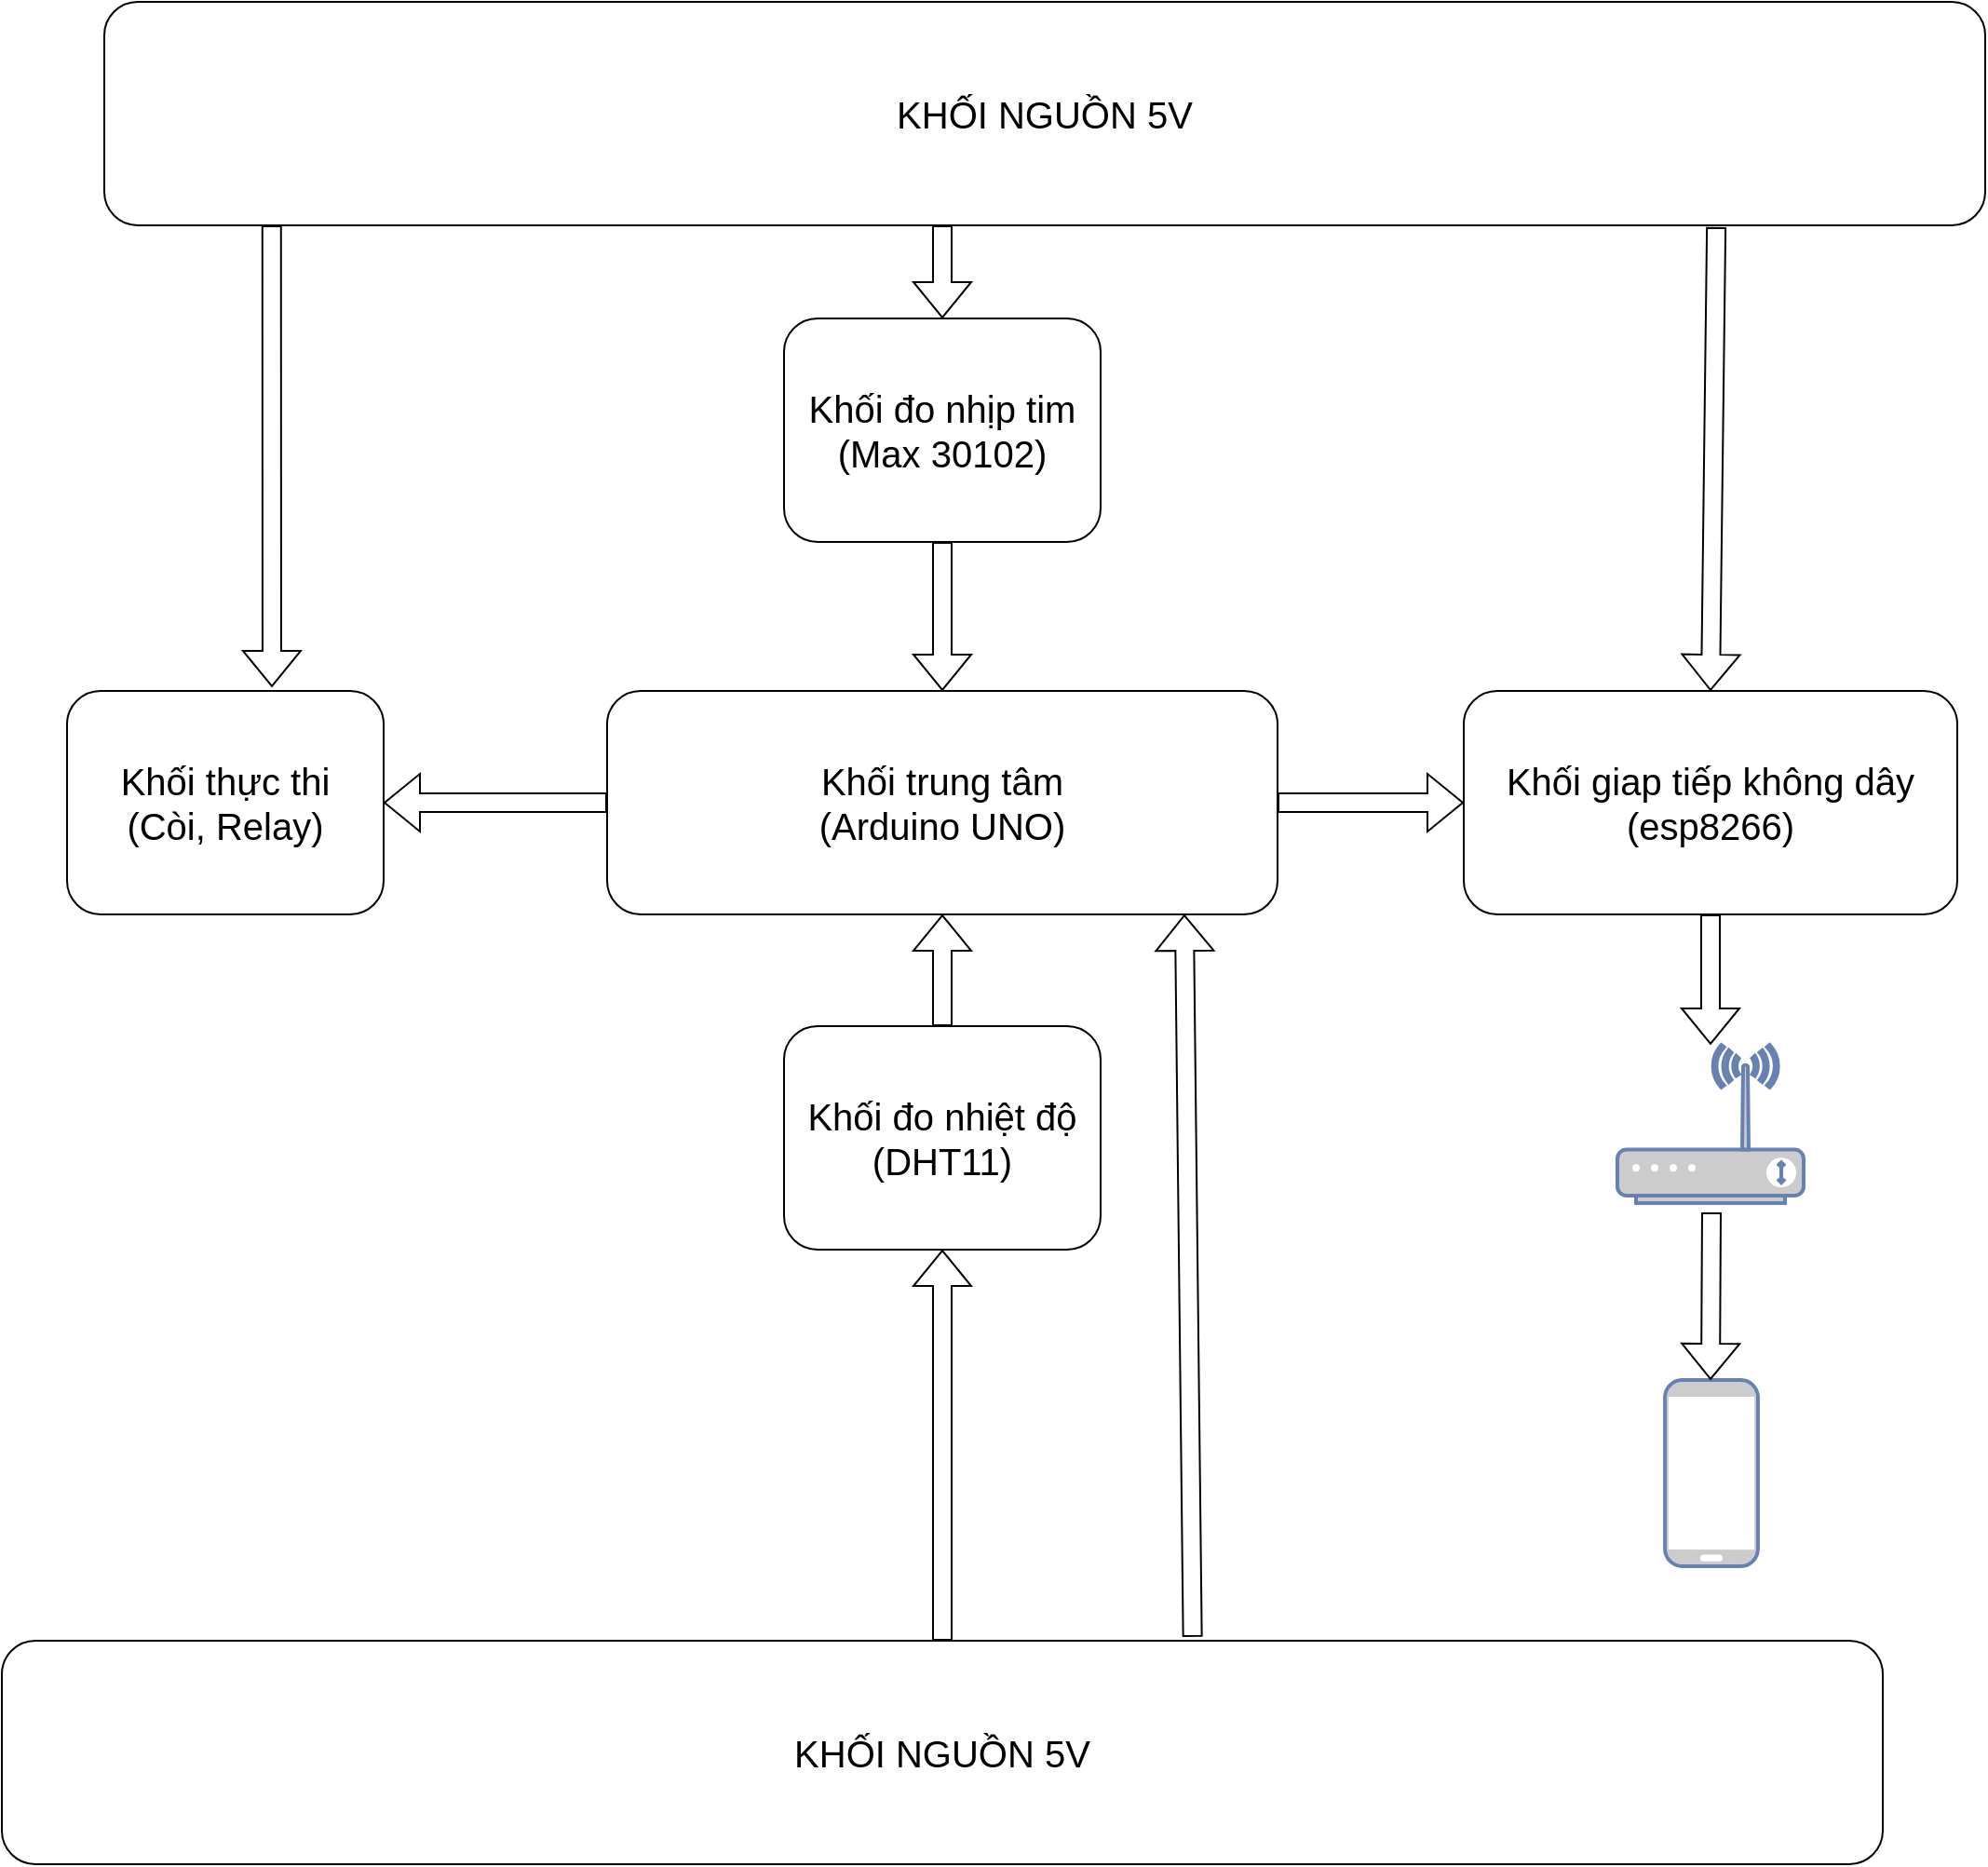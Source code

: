 <mxfile version="21.3.3" type="device">
  <diagram name="Trang-1" id="RzH4Nq__i0M74Seg8NDm">
    <mxGraphModel dx="1635" dy="825" grid="1" gridSize="10" guides="1" tooltips="1" connect="1" arrows="1" fold="1" page="1" pageScale="1" pageWidth="1169" pageHeight="1654" math="0" shadow="0">
      <root>
        <mxCell id="0" />
        <mxCell id="1" parent="0" />
        <mxCell id="XDWS3Vzy1eyrrVfX1meP-1" value="Khối trung tâm&lt;br style=&quot;font-size: 20px;&quot;&gt;(Arduino UNO)" style="rounded=1;whiteSpace=wrap;html=1;fontSize=20;" vertex="1" parent="1">
          <mxGeometry x="350" y="650" width="360" height="120" as="geometry" />
        </mxCell>
        <mxCell id="XDWS3Vzy1eyrrVfX1meP-2" value="Khối đo nhiệt độ&lt;br style=&quot;font-size: 20px;&quot;&gt;(DHT11)" style="rounded=1;whiteSpace=wrap;html=1;fontSize=20;" vertex="1" parent="1">
          <mxGeometry x="445" y="830" width="170" height="120" as="geometry" />
        </mxCell>
        <mxCell id="XDWS3Vzy1eyrrVfX1meP-3" value="Khối đo nhịp tim&lt;br&gt;(Max 30102)" style="rounded=1;whiteSpace=wrap;html=1;fontSize=20;" vertex="1" parent="1">
          <mxGeometry x="445" y="450" width="170" height="120" as="geometry" />
        </mxCell>
        <mxCell id="XDWS3Vzy1eyrrVfX1meP-4" value="" style="shape=flexArrow;endArrow=classic;html=1;rounded=0;exitX=0.5;exitY=1;exitDx=0;exitDy=0;entryX=0.5;entryY=0;entryDx=0;entryDy=0;" edge="1" parent="1" source="XDWS3Vzy1eyrrVfX1meP-3" target="XDWS3Vzy1eyrrVfX1meP-1">
          <mxGeometry width="50" height="50" relative="1" as="geometry">
            <mxPoint x="560" y="770" as="sourcePoint" />
            <mxPoint x="610" y="720" as="targetPoint" />
          </mxGeometry>
        </mxCell>
        <mxCell id="XDWS3Vzy1eyrrVfX1meP-5" value="" style="shape=flexArrow;endArrow=classic;html=1;rounded=0;exitX=0.5;exitY=0;exitDx=0;exitDy=0;entryX=0.5;entryY=1;entryDx=0;entryDy=0;" edge="1" parent="1" source="XDWS3Vzy1eyrrVfX1meP-2" target="XDWS3Vzy1eyrrVfX1meP-1">
          <mxGeometry width="50" height="50" relative="1" as="geometry">
            <mxPoint x="560" y="770" as="sourcePoint" />
            <mxPoint x="610" y="720" as="targetPoint" />
          </mxGeometry>
        </mxCell>
        <mxCell id="XDWS3Vzy1eyrrVfX1meP-7" value="Khối thực thi&lt;br&gt;(Còi, Relay)" style="rounded=1;whiteSpace=wrap;html=1;fontSize=20;" vertex="1" parent="1">
          <mxGeometry x="60" y="650" width="170" height="120" as="geometry" />
        </mxCell>
        <mxCell id="XDWS3Vzy1eyrrVfX1meP-8" value="" style="shape=flexArrow;endArrow=classic;html=1;rounded=0;exitX=0;exitY=0.5;exitDx=0;exitDy=0;entryX=1;entryY=0.5;entryDx=0;entryDy=0;" edge="1" parent="1" source="XDWS3Vzy1eyrrVfX1meP-1" target="XDWS3Vzy1eyrrVfX1meP-7">
          <mxGeometry width="50" height="50" relative="1" as="geometry">
            <mxPoint x="560" y="770" as="sourcePoint" />
            <mxPoint x="610" y="720" as="targetPoint" />
          </mxGeometry>
        </mxCell>
        <mxCell id="XDWS3Vzy1eyrrVfX1meP-10" value="Khối giap tiếp không dây&lt;br&gt;(esp8266)" style="rounded=1;whiteSpace=wrap;html=1;fontSize=20;" vertex="1" parent="1">
          <mxGeometry x="810" y="650" width="265" height="120" as="geometry" />
        </mxCell>
        <mxCell id="XDWS3Vzy1eyrrVfX1meP-11" value="" style="shape=flexArrow;endArrow=classic;html=1;rounded=0;exitX=1;exitY=0.5;exitDx=0;exitDy=0;entryX=0;entryY=0.5;entryDx=0;entryDy=0;" edge="1" parent="1" source="XDWS3Vzy1eyrrVfX1meP-1" target="XDWS3Vzy1eyrrVfX1meP-10">
          <mxGeometry width="50" height="50" relative="1" as="geometry">
            <mxPoint x="560" y="770" as="sourcePoint" />
            <mxPoint x="610" y="720" as="targetPoint" />
          </mxGeometry>
        </mxCell>
        <mxCell id="XDWS3Vzy1eyrrVfX1meP-12" value="" style="fontColor=#0066CC;verticalAlign=top;verticalLabelPosition=bottom;labelPosition=center;align=center;html=1;outlineConnect=0;fillColor=#CCCCCC;strokeColor=#6881B3;gradientColor=none;gradientDirection=north;strokeWidth=2;shape=mxgraph.networks.wireless_modem;" vertex="1" parent="1">
          <mxGeometry x="892.5" y="840" width="100" height="85" as="geometry" />
        </mxCell>
        <mxCell id="XDWS3Vzy1eyrrVfX1meP-13" value="" style="fontColor=#0066CC;verticalAlign=top;verticalLabelPosition=bottom;labelPosition=center;align=center;html=1;outlineConnect=0;fillColor=#CCCCCC;strokeColor=#6881B3;gradientColor=none;gradientDirection=north;strokeWidth=2;shape=mxgraph.networks.mobile;" vertex="1" parent="1">
          <mxGeometry x="918" y="1020" width="50" height="100" as="geometry" />
        </mxCell>
        <mxCell id="XDWS3Vzy1eyrrVfX1meP-14" value="" style="shape=flexArrow;endArrow=classic;html=1;rounded=0;exitX=0.5;exitY=1;exitDx=0;exitDy=0;" edge="1" parent="1" source="XDWS3Vzy1eyrrVfX1meP-10" target="XDWS3Vzy1eyrrVfX1meP-12">
          <mxGeometry width="50" height="50" relative="1" as="geometry">
            <mxPoint x="1000" y="820" as="sourcePoint" />
            <mxPoint x="1130" y="850" as="targetPoint" />
          </mxGeometry>
        </mxCell>
        <mxCell id="XDWS3Vzy1eyrrVfX1meP-15" value="" style="shape=flexArrow;endArrow=classic;html=1;rounded=0;" edge="1" parent="1">
          <mxGeometry width="50" height="50" relative="1" as="geometry">
            <mxPoint x="943" y="930" as="sourcePoint" />
            <mxPoint x="942.5" y="1020" as="targetPoint" />
          </mxGeometry>
        </mxCell>
        <mxCell id="XDWS3Vzy1eyrrVfX1meP-18" value="KHỐI NGUỒN 5V" style="rounded=1;whiteSpace=wrap;html=1;fontSize=20;" vertex="1" parent="1">
          <mxGeometry x="80" y="280" width="1010" height="120" as="geometry" />
        </mxCell>
        <mxCell id="XDWS3Vzy1eyrrVfX1meP-19" value="" style="shape=flexArrow;endArrow=classic;html=1;rounded=0;entryX=0.5;entryY=0;entryDx=0;entryDy=0;" edge="1" parent="1" target="XDWS3Vzy1eyrrVfX1meP-3">
          <mxGeometry width="50" height="50" relative="1" as="geometry">
            <mxPoint x="530" y="400" as="sourcePoint" />
            <mxPoint x="610" y="450" as="targetPoint" />
          </mxGeometry>
        </mxCell>
        <mxCell id="XDWS3Vzy1eyrrVfX1meP-20" value="" style="shape=flexArrow;endArrow=classic;html=1;rounded=0;exitX=0.089;exitY=1;exitDx=0;exitDy=0;exitPerimeter=0;entryX=0.647;entryY=-0.017;entryDx=0;entryDy=0;entryPerimeter=0;" edge="1" parent="1" source="XDWS3Vzy1eyrrVfX1meP-18" target="XDWS3Vzy1eyrrVfX1meP-7">
          <mxGeometry width="50" height="50" relative="1" as="geometry">
            <mxPoint x="560" y="500" as="sourcePoint" />
            <mxPoint x="610" y="450" as="targetPoint" />
          </mxGeometry>
        </mxCell>
        <mxCell id="XDWS3Vzy1eyrrVfX1meP-21" value="" style="shape=flexArrow;endArrow=classic;html=1;rounded=0;exitX=0.857;exitY=1.008;exitDx=0;exitDy=0;exitPerimeter=0;entryX=0.5;entryY=0;entryDx=0;entryDy=0;" edge="1" parent="1" source="XDWS3Vzy1eyrrVfX1meP-18" target="XDWS3Vzy1eyrrVfX1meP-10">
          <mxGeometry width="50" height="50" relative="1" as="geometry">
            <mxPoint x="560" y="500" as="sourcePoint" />
            <mxPoint x="610" y="450" as="targetPoint" />
          </mxGeometry>
        </mxCell>
        <mxCell id="XDWS3Vzy1eyrrVfX1meP-22" value="KHỐI NGUỒN 5V" style="rounded=1;whiteSpace=wrap;html=1;fontSize=20;" vertex="1" parent="1">
          <mxGeometry x="25" y="1160" width="1010" height="120" as="geometry" />
        </mxCell>
        <mxCell id="XDWS3Vzy1eyrrVfX1meP-23" value="" style="shape=flexArrow;endArrow=classic;html=1;rounded=0;exitX=0.5;exitY=0;exitDx=0;exitDy=0;entryX=0.5;entryY=1;entryDx=0;entryDy=0;" edge="1" parent="1" source="XDWS3Vzy1eyrrVfX1meP-22" target="XDWS3Vzy1eyrrVfX1meP-2">
          <mxGeometry width="50" height="50" relative="1" as="geometry">
            <mxPoint x="560" y="980" as="sourcePoint" />
            <mxPoint x="610" y="930" as="targetPoint" />
          </mxGeometry>
        </mxCell>
        <mxCell id="XDWS3Vzy1eyrrVfX1meP-24" value="" style="shape=flexArrow;endArrow=classic;html=1;rounded=0;exitX=0.633;exitY=-0.017;exitDx=0;exitDy=0;exitPerimeter=0;entryX=0.861;entryY=1;entryDx=0;entryDy=0;entryPerimeter=0;" edge="1" parent="1" source="XDWS3Vzy1eyrrVfX1meP-22" target="XDWS3Vzy1eyrrVfX1meP-1">
          <mxGeometry width="50" height="50" relative="1" as="geometry">
            <mxPoint x="570" y="820" as="sourcePoint" />
            <mxPoint x="620" y="770" as="targetPoint" />
          </mxGeometry>
        </mxCell>
      </root>
    </mxGraphModel>
  </diagram>
</mxfile>
